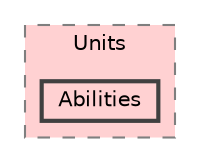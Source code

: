 digraph "C:/Users/PC/Documents/GitHub/Witch-Pack/WitchPack/Assets/Scripts/Gameplay/Units/Abilities"
{
 // LATEX_PDF_SIZE
  bgcolor="transparent";
  edge [fontname=Helvetica,fontsize=10,labelfontname=Helvetica,labelfontsize=10];
  node [fontname=Helvetica,fontsize=10,shape=box,height=0.2,width=0.4];
  compound=true
  subgraph clusterdir_55f7f091d3a367088f48b14965849a8a {
    graph [ bgcolor="#ffd1d2", pencolor="grey50", label="Units", fontname=Helvetica,fontsize=10 style="filled,dashed", URL="dir_55f7f091d3a367088f48b14965849a8a.html",tooltip=""]
  dir_5a926c797bb2dc8d3e9ba959940afc88 [label="Abilities", fillcolor="#ffd1d2", color="grey25", style="filled,bold", URL="dir_5a926c797bb2dc8d3e9ba959940afc88.html",tooltip=""];
  }
}
